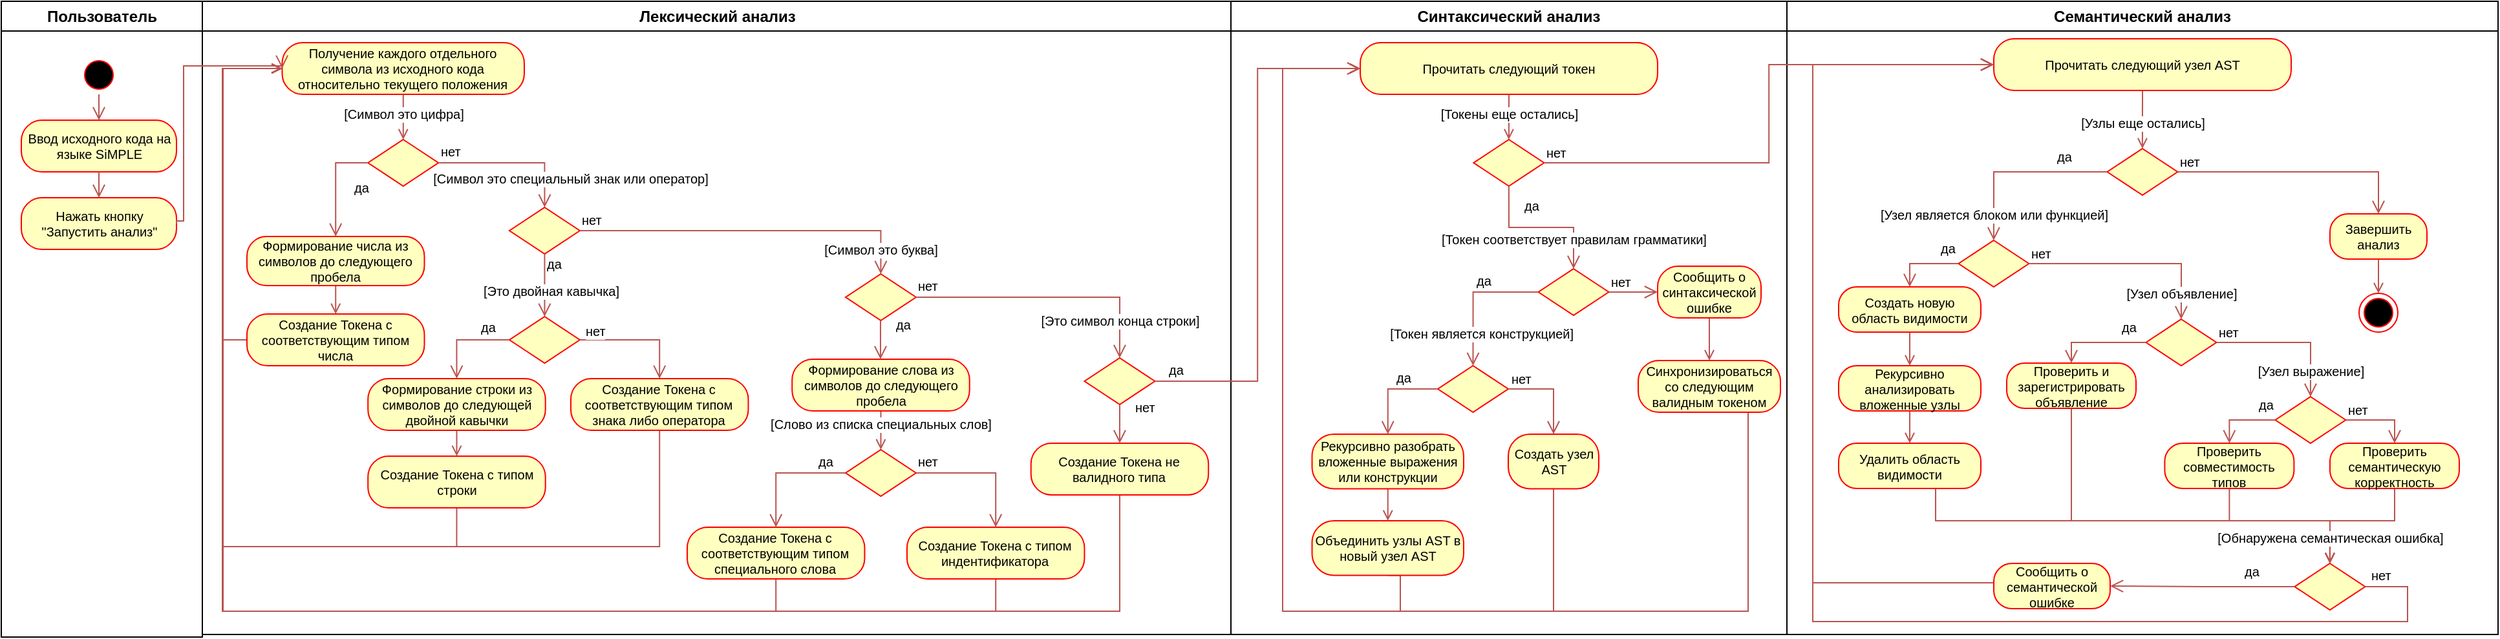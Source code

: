 <mxfile version="26.2.14">
  <diagram name="Page-1" id="e7e014a7-5840-1c2e-5031-d8a46d1fe8dd">
    <mxGraphModel dx="2085" dy="1100" grid="1" gridSize="10" guides="1" tooltips="1" connect="1" arrows="1" fold="1" page="1" pageScale="1" pageWidth="1169" pageHeight="826" background="none" math="0" shadow="0">
      <root>
        <mxCell id="0" />
        <mxCell id="1" parent="0" />
        <mxCell id="2" value="Пользователь" style="swimlane;whiteSpace=wrap" parent="1" vertex="1">
          <mxGeometry x="289" y="130" width="155.5" height="492" as="geometry" />
        </mxCell>
        <mxCell id="8YrjSiBhf-iEGe0bIozn-49" value="" style="ellipse;html=1;shape=startState;fillColor=#000000;strokeColor=#ff0000;" vertex="1" parent="2">
          <mxGeometry x="60.5" y="42" width="30" height="30" as="geometry" />
        </mxCell>
        <mxCell id="8YrjSiBhf-iEGe0bIozn-54" value="" style="edgeStyle=orthogonalEdgeStyle;html=1;verticalAlign=bottom;endArrow=open;endSize=8;strokeColor=#b85450;rounded=0;entryX=0.5;entryY=0;entryDx=0;entryDy=0;curved=1;fillColor=#f8cecc;exitX=0.5;exitY=1;exitDx=0;exitDy=0;" edge="1" parent="2" source="8YrjSiBhf-iEGe0bIozn-49" target="8YrjSiBhf-iEGe0bIozn-61">
          <mxGeometry relative="1" as="geometry">
            <mxPoint x="75.505" y="82.0" as="targetPoint" />
            <mxPoint x="91" y="47" as="sourcePoint" />
          </mxGeometry>
        </mxCell>
        <mxCell id="8YrjSiBhf-iEGe0bIozn-61" value="Ввод исходного кода на языке SiMPLE" style="rounded=1;whiteSpace=wrap;html=1;arcSize=40;fontColor=#000000;fillColor=#ffffc0;strokeColor=#ff0000;fontSize=10;" vertex="1" parent="2">
          <mxGeometry x="15.5" y="92" width="120" height="40" as="geometry" />
        </mxCell>
        <mxCell id="8YrjSiBhf-iEGe0bIozn-65" value="Нажать кнопку &quot;Запустить анализ&quot;" style="rounded=1;whiteSpace=wrap;html=1;arcSize=40;fontColor=#000000;fillColor=#ffffc0;strokeColor=#ff0000;fontSize=10;" vertex="1" parent="2">
          <mxGeometry x="15.5" y="152" width="120" height="40" as="geometry" />
        </mxCell>
        <mxCell id="8YrjSiBhf-iEGe0bIozn-67" value="" style="edgeStyle=orthogonalEdgeStyle;html=1;verticalAlign=bottom;endArrow=open;endSize=8;strokeColor=#b85450;rounded=0;entryX=0.5;entryY=0;entryDx=0;entryDy=0;curved=1;fillColor=#f8cecc;exitX=0.5;exitY=1;exitDx=0;exitDy=0;" edge="1" parent="2" source="8YrjSiBhf-iEGe0bIozn-61" target="8YrjSiBhf-iEGe0bIozn-65">
          <mxGeometry relative="1" as="geometry">
            <mxPoint x="85.5" y="102" as="targetPoint" />
            <mxPoint x="85.5" y="72" as="sourcePoint" />
          </mxGeometry>
        </mxCell>
        <mxCell id="3" value="Лексический анализ" style="swimlane;whiteSpace=wrap" parent="1" vertex="1">
          <mxGeometry x="444.5" y="130" width="795.5" height="490" as="geometry" />
        </mxCell>
        <mxCell id="8YrjSiBhf-iEGe0bIozn-71" style="edgeStyle=orthogonalEdgeStyle;rounded=0;orthogonalLoop=1;jettySize=auto;html=1;exitX=0.5;exitY=1;exitDx=0;exitDy=0;entryX=0.5;entryY=0;entryDx=0;entryDy=0;fillColor=#f8cecc;strokeColor=#b85450;endArrow=open;endFill=0;" edge="1" parent="3" source="8YrjSiBhf-iEGe0bIozn-64" target="8YrjSiBhf-iEGe0bIozn-68">
          <mxGeometry relative="1" as="geometry">
            <Array as="points">
              <mxPoint x="154.98" y="89" />
              <mxPoint x="154.98" y="89" />
            </Array>
          </mxGeometry>
        </mxCell>
        <mxCell id="8YrjSiBhf-iEGe0bIozn-64" value="Получение каждого отдельного символа из исходного кода относительно текущего положения" style="rounded=1;whiteSpace=wrap;html=1;arcSize=40;fontColor=#000000;fillColor=#ffffc0;strokeColor=#ff0000;fontSize=10;" vertex="1" parent="3">
          <mxGeometry x="61.73" y="32" width="187.25" height="40" as="geometry" />
        </mxCell>
        <mxCell id="8YrjSiBhf-iEGe0bIozn-68" value="" style="rhombus;whiteSpace=wrap;html=1;fontColor=#000000;fillColor=#ffffc0;strokeColor=#ff0000;fontSize=10;" vertex="1" parent="3">
          <mxGeometry x="128.1" y="107" width="54.5" height="36" as="geometry" />
        </mxCell>
        <mxCell id="8YrjSiBhf-iEGe0bIozn-69" value="нет" style="edgeStyle=orthogonalEdgeStyle;html=1;align=left;verticalAlign=bottom;endArrow=open;endSize=8;strokeColor=#b85450;rounded=0;fontSize=10;fillColor=#f8cecc;entryX=0.5;entryY=0;entryDx=0;entryDy=0;" edge="1" source="8YrjSiBhf-iEGe0bIozn-68" parent="3" target="8YrjSiBhf-iEGe0bIozn-84">
          <mxGeometry x="-1" relative="1" as="geometry">
            <mxPoint x="224.48" y="125" as="targetPoint" />
          </mxGeometry>
        </mxCell>
        <mxCell id="8YrjSiBhf-iEGe0bIozn-70" value="да" style="edgeStyle=orthogonalEdgeStyle;html=1;align=left;verticalAlign=top;endArrow=open;endSize=8;strokeColor=#b85450;rounded=0;fontSize=10;fillColor=#f8cecc;entryX=0.5;entryY=0;entryDx=0;entryDy=0;exitX=0;exitY=0.5;exitDx=0;exitDy=0;" edge="1" source="8YrjSiBhf-iEGe0bIozn-68" parent="3" target="8YrjSiBhf-iEGe0bIozn-80">
          <mxGeometry x="-0.685" y="7" relative="1" as="geometry">
            <mxPoint x="121.48" y="182" as="targetPoint" />
            <mxPoint as="offset" />
          </mxGeometry>
        </mxCell>
        <mxCell id="8YrjSiBhf-iEGe0bIozn-72" value="[Символ это цифра]" style="text;html=1;align=center;verticalAlign=middle;resizable=0;points=[];autosize=1;strokeColor=none;fillColor=none;fontFamily=Helvetica;fontSize=10;fontColor=default;labelBackgroundColor=default;" vertex="1" parent="3">
          <mxGeometry x="95.35" y="72" width="120" height="30" as="geometry" />
        </mxCell>
        <mxCell id="8YrjSiBhf-iEGe0bIozn-82" style="edgeStyle=orthogonalEdgeStyle;shape=connector;rounded=0;orthogonalLoop=1;jettySize=auto;html=1;exitX=0;exitY=0.5;exitDx=0;exitDy=0;entryX=0;entryY=0.5;entryDx=0;entryDy=0;strokeColor=#b85450;align=center;verticalAlign=middle;fontFamily=Helvetica;fontSize=10;fontColor=default;labelBackgroundColor=default;autosize=1;resizable=0;endArrow=open;endFill=0;fillColor=#f8cecc;" edge="1" parent="3" source="8YrjSiBhf-iEGe0bIozn-97" target="8YrjSiBhf-iEGe0bIozn-64">
          <mxGeometry relative="1" as="geometry">
            <Array as="points">
              <mxPoint x="15.48" y="262" />
              <mxPoint x="15.48" y="52" />
            </Array>
          </mxGeometry>
        </mxCell>
        <mxCell id="8YrjSiBhf-iEGe0bIozn-98" style="edgeStyle=orthogonalEdgeStyle;shape=connector;rounded=0;orthogonalLoop=1;jettySize=auto;html=1;exitX=0.5;exitY=1;exitDx=0;exitDy=0;entryX=0.5;entryY=0;entryDx=0;entryDy=0;strokeColor=#b85450;align=center;verticalAlign=middle;fontFamily=Helvetica;fontSize=10;fontColor=default;labelBackgroundColor=default;autosize=1;resizable=0;endArrow=open;endFill=0;fillColor=#f8cecc;" edge="1" parent="3" source="8YrjSiBhf-iEGe0bIozn-80" target="8YrjSiBhf-iEGe0bIozn-97">
          <mxGeometry relative="1" as="geometry" />
        </mxCell>
        <mxCell id="8YrjSiBhf-iEGe0bIozn-80" value="Формирование числа из символов до следующего пробела" style="rounded=1;whiteSpace=wrap;html=1;arcSize=40;fontColor=#000000;fillColor=#ffffc0;strokeColor=#ff0000;fontSize=10;" vertex="1" parent="3">
          <mxGeometry x="34.48" y="182" width="137.25" height="38" as="geometry" />
        </mxCell>
        <mxCell id="8YrjSiBhf-iEGe0bIozn-84" value="" style="rhombus;whiteSpace=wrap;html=1;fontColor=#000000;fillColor=#ffffc0;strokeColor=#ff0000;fontSize=10;" vertex="1" parent="3">
          <mxGeometry x="237.48" y="159.5" width="54.5" height="36" as="geometry" />
        </mxCell>
        <mxCell id="8YrjSiBhf-iEGe0bIozn-85" value="нет" style="edgeStyle=orthogonalEdgeStyle;html=1;align=left;verticalAlign=bottom;endArrow=open;endSize=8;strokeColor=#b85450;rounded=0;fontSize=10;fillColor=#f8cecc;exitX=1;exitY=0.5;exitDx=0;exitDy=0;entryX=0.5;entryY=0;entryDx=0;entryDy=0;" edge="1" parent="3" source="8YrjSiBhf-iEGe0bIozn-84" target="8YrjSiBhf-iEGe0bIozn-103">
          <mxGeometry x="-1" relative="1" as="geometry">
            <mxPoint x="354.48" y="177.5" as="targetPoint" />
            <mxPoint x="192.98" y="187.5" as="sourcePoint" />
          </mxGeometry>
        </mxCell>
        <mxCell id="8YrjSiBhf-iEGe0bIozn-86" value="да" style="edgeStyle=orthogonalEdgeStyle;html=1;align=left;verticalAlign=bottom;endArrow=open;endSize=8;strokeColor=#b85450;rounded=0;fontSize=10;fillColor=#f8cecc;exitX=0.5;exitY=1;exitDx=0;exitDy=0;entryX=0.5;entryY=0;entryDx=0;entryDy=0;" edge="1" parent="3" source="8YrjSiBhf-iEGe0bIozn-84" target="8YrjSiBhf-iEGe0bIozn-125">
          <mxGeometry x="-0.321" relative="1" as="geometry">
            <mxPoint x="264.98" y="242" as="targetPoint" />
            <mxPoint x="289.48" y="187.5" as="sourcePoint" />
            <mxPoint as="offset" />
          </mxGeometry>
        </mxCell>
        <mxCell id="8YrjSiBhf-iEGe0bIozn-88" value="[Символ это специальный знак или оператор]" style="text;html=1;align=center;verticalAlign=middle;resizable=0;points=[];autosize=1;strokeColor=none;fillColor=none;fontFamily=Helvetica;fontSize=10;fontColor=default;labelBackgroundColor=default;" vertex="1" parent="3">
          <mxGeometry x="164.48" y="122" width="240" height="30" as="geometry" />
        </mxCell>
        <mxCell id="8YrjSiBhf-iEGe0bIozn-97" value="Создание Токена с соответствующим типом числа" style="rounded=1;whiteSpace=wrap;html=1;arcSize=40;fontColor=#000000;fillColor=#ffffc0;strokeColor=#ff0000;fontSize=10;" vertex="1" parent="3">
          <mxGeometry x="34.48" y="242" width="137.25" height="40" as="geometry" />
        </mxCell>
        <mxCell id="8YrjSiBhf-iEGe0bIozn-136" style="edgeStyle=orthogonalEdgeStyle;shape=connector;rounded=0;orthogonalLoop=1;jettySize=auto;html=1;exitX=0.5;exitY=1;exitDx=0;exitDy=0;entryX=0;entryY=0.5;entryDx=0;entryDy=0;strokeColor=#b85450;align=center;verticalAlign=middle;fontFamily=Helvetica;fontSize=10;fontColor=default;labelBackgroundColor=default;autosize=1;resizable=0;endArrow=open;endFill=0;fillColor=#f8cecc;" edge="1" parent="3" source="8YrjSiBhf-iEGe0bIozn-99" target="8YrjSiBhf-iEGe0bIozn-64">
          <mxGeometry relative="1" as="geometry">
            <Array as="points">
              <mxPoint x="353.48" y="422" />
              <mxPoint x="15.48" y="422" />
              <mxPoint x="15.48" y="52" />
            </Array>
          </mxGeometry>
        </mxCell>
        <mxCell id="8YrjSiBhf-iEGe0bIozn-99" value="Создание Токена с соответствующим типом знака либо оператора" style="rounded=1;whiteSpace=wrap;html=1;arcSize=40;fontColor=#000000;fillColor=#ffffc0;strokeColor=#ff0000;fontSize=10;" vertex="1" parent="3">
          <mxGeometry x="284.98" y="292" width="137.25" height="40" as="geometry" />
        </mxCell>
        <mxCell id="8YrjSiBhf-iEGe0bIozn-103" value="" style="rhombus;whiteSpace=wrap;html=1;fontColor=#000000;fillColor=#ffffc0;strokeColor=#ff0000;fontSize=10;" vertex="1" parent="3">
          <mxGeometry x="497.48" y="211" width="54.5" height="36" as="geometry" />
        </mxCell>
        <mxCell id="8YrjSiBhf-iEGe0bIozn-104" value="нет" style="edgeStyle=orthogonalEdgeStyle;html=1;align=left;verticalAlign=bottom;endArrow=open;endSize=8;strokeColor=#b85450;rounded=0;fontSize=10;fillColor=#f8cecc;exitX=1;exitY=0.5;exitDx=0;exitDy=0;entryX=0.5;entryY=0;entryDx=0;entryDy=0;" edge="1" parent="3" source="8YrjSiBhf-iEGe0bIozn-103" target="8YrjSiBhf-iEGe0bIozn-143">
          <mxGeometry x="-1" relative="1" as="geometry">
            <mxPoint x="635.5" y="232" as="targetPoint" />
            <mxPoint x="452.98" y="228.5" as="sourcePoint" />
          </mxGeometry>
        </mxCell>
        <mxCell id="8YrjSiBhf-iEGe0bIozn-106" value="[Символ это буква]" style="text;html=1;align=center;verticalAlign=middle;resizable=0;points=[];autosize=1;strokeColor=none;fillColor=none;fontFamily=Helvetica;fontSize=10;fontColor=default;labelBackgroundColor=default;" vertex="1" parent="3">
          <mxGeometry x="469.73" y="177" width="110" height="30" as="geometry" />
        </mxCell>
        <mxCell id="8YrjSiBhf-iEGe0bIozn-110" style="edgeStyle=orthogonalEdgeStyle;shape=connector;rounded=0;orthogonalLoop=1;jettySize=auto;html=1;exitX=0.5;exitY=1;exitDx=0;exitDy=0;entryX=0.5;entryY=0;entryDx=0;entryDy=0;strokeColor=#b85450;align=center;verticalAlign=middle;fontFamily=Helvetica;fontSize=10;fontColor=default;labelBackgroundColor=default;autosize=1;resizable=0;endArrow=open;endFill=0;fillColor=#f8cecc;" edge="1" parent="3" source="8YrjSiBhf-iEGe0bIozn-108" target="8YrjSiBhf-iEGe0bIozn-109">
          <mxGeometry relative="1" as="geometry" />
        </mxCell>
        <mxCell id="8YrjSiBhf-iEGe0bIozn-108" value="Формирование слова из символов до следующего пробела" style="rounded=1;whiteSpace=wrap;html=1;arcSize=40;fontColor=#000000;fillColor=#ffffc0;strokeColor=#ff0000;fontSize=10;" vertex="1" parent="3">
          <mxGeometry x="456.11" y="277" width="137.25" height="40" as="geometry" />
        </mxCell>
        <mxCell id="8YrjSiBhf-iEGe0bIozn-109" value="" style="rhombus;whiteSpace=wrap;html=1;fontColor=#000000;fillColor=#ffffc0;strokeColor=#ff0000;fontSize=10;" vertex="1" parent="3">
          <mxGeometry x="497.49" y="347" width="54.5" height="36" as="geometry" />
        </mxCell>
        <mxCell id="8YrjSiBhf-iEGe0bIozn-113" value="[Слово из списка специальных слов]" style="text;html=1;align=center;verticalAlign=middle;resizable=0;points=[];autosize=1;strokeColor=none;fillColor=none;fontFamily=Helvetica;fontSize=10;fontColor=default;labelBackgroundColor=default;" vertex="1" parent="3">
          <mxGeometry x="429.74" y="312" width="190" height="30" as="geometry" />
        </mxCell>
        <mxCell id="8YrjSiBhf-iEGe0bIozn-138" style="edgeStyle=orthogonalEdgeStyle;shape=connector;rounded=0;orthogonalLoop=1;jettySize=auto;html=1;exitX=0.5;exitY=1;exitDx=0;exitDy=0;entryX=0;entryY=0.5;entryDx=0;entryDy=0;strokeColor=#b85450;align=center;verticalAlign=middle;fontFamily=Helvetica;fontSize=10;fontColor=default;labelBackgroundColor=default;autosize=1;resizable=0;endArrow=open;endFill=0;fillColor=#f8cecc;" edge="1" parent="3" source="8YrjSiBhf-iEGe0bIozn-114" target="8YrjSiBhf-iEGe0bIozn-64">
          <mxGeometry relative="1" as="geometry">
            <Array as="points">
              <mxPoint x="443.48" y="472" />
              <mxPoint x="15.48" y="472" />
              <mxPoint x="15.48" y="52" />
            </Array>
          </mxGeometry>
        </mxCell>
        <mxCell id="8YrjSiBhf-iEGe0bIozn-114" value="Создание Токена с соответствующим типом специального слова" style="rounded=1;whiteSpace=wrap;html=1;arcSize=40;fontColor=#000000;fillColor=#ffffc0;strokeColor=#ff0000;fontSize=10;" vertex="1" parent="3">
          <mxGeometry x="374.98" y="407" width="137.25" height="40" as="geometry" />
        </mxCell>
        <mxCell id="8YrjSiBhf-iEGe0bIozn-139" style="edgeStyle=orthogonalEdgeStyle;shape=connector;rounded=0;orthogonalLoop=1;jettySize=auto;html=1;exitX=0.5;exitY=1;exitDx=0;exitDy=0;entryX=0;entryY=0.5;entryDx=0;entryDy=0;strokeColor=#b85450;align=center;verticalAlign=middle;fontFamily=Helvetica;fontSize=10;fontColor=default;labelBackgroundColor=default;autosize=1;resizable=0;endArrow=open;endFill=0;fillColor=#f8cecc;" edge="1" parent="3" source="8YrjSiBhf-iEGe0bIozn-116" target="8YrjSiBhf-iEGe0bIozn-64">
          <mxGeometry relative="1" as="geometry">
            <Array as="points">
              <mxPoint x="613.48" y="472" />
              <mxPoint x="15.48" y="472" />
              <mxPoint x="15.48" y="52" />
            </Array>
          </mxGeometry>
        </mxCell>
        <mxCell id="8YrjSiBhf-iEGe0bIozn-116" value="Создание Токена с типом индентификатора" style="rounded=1;whiteSpace=wrap;html=1;arcSize=40;fontColor=#000000;fillColor=#ffffc0;strokeColor=#ff0000;fontSize=10;" vertex="1" parent="3">
          <mxGeometry x="544.98" y="407" width="137.25" height="40" as="geometry" />
        </mxCell>
        <mxCell id="8YrjSiBhf-iEGe0bIozn-105" value="да" style="edgeStyle=orthogonalEdgeStyle;html=1;align=left;verticalAlign=bottom;endArrow=open;endSize=8;strokeColor=#b85450;rounded=0;fontSize=10;fillColor=#f8cecc;" edge="1" parent="3">
          <mxGeometry x="-0.231" y="10" relative="1" as="geometry">
            <mxPoint x="524.48" y="277" as="targetPoint" />
            <mxPoint x="524.48" y="247" as="sourcePoint" />
            <mxPoint as="offset" />
          </mxGeometry>
        </mxCell>
        <mxCell id="8YrjSiBhf-iEGe0bIozn-111" value="нет" style="edgeStyle=orthogonalEdgeStyle;html=1;align=left;verticalAlign=bottom;endArrow=open;endSize=8;strokeColor=#b85450;rounded=0;fontSize=10;fillColor=#f8cecc;exitX=1;exitY=0.5;exitDx=0;exitDy=0;entryX=0.5;entryY=0;entryDx=0;entryDy=0;" edge="1" parent="3" source="8YrjSiBhf-iEGe0bIozn-109" target="8YrjSiBhf-iEGe0bIozn-116">
          <mxGeometry x="-1" relative="1" as="geometry">
            <mxPoint x="614.48" y="365" as="targetPoint" />
            <mxPoint x="561.98" y="239" as="sourcePoint" />
          </mxGeometry>
        </mxCell>
        <mxCell id="8YrjSiBhf-iEGe0bIozn-112" value="да" style="edgeStyle=orthogonalEdgeStyle;html=1;align=left;verticalAlign=bottom;endArrow=open;endSize=8;strokeColor=#b85450;rounded=0;fontSize=10;fillColor=#f8cecc;exitX=0;exitY=0.5;exitDx=0;exitDy=0;entryX=0.5;entryY=0;entryDx=0;entryDy=0;" edge="1" parent="3" source="8YrjSiBhf-iEGe0bIozn-109" target="8YrjSiBhf-iEGe0bIozn-114">
          <mxGeometry x="-0.53" relative="1" as="geometry">
            <mxPoint x="524.48" y="407" as="targetPoint" />
            <mxPoint x="534.48" y="257" as="sourcePoint" />
            <mxPoint as="offset" />
          </mxGeometry>
        </mxCell>
        <mxCell id="8YrjSiBhf-iEGe0bIozn-142" style="edgeStyle=orthogonalEdgeStyle;shape=connector;rounded=0;orthogonalLoop=1;jettySize=auto;html=1;exitX=0.5;exitY=1;exitDx=0;exitDy=0;entryX=0;entryY=0.5;entryDx=0;entryDy=0;strokeColor=#b85450;align=center;verticalAlign=middle;fontFamily=Helvetica;fontSize=10;fontColor=default;labelBackgroundColor=default;autosize=1;resizable=0;endArrow=open;endFill=0;fillColor=#f8cecc;" edge="1" parent="3" source="8YrjSiBhf-iEGe0bIozn-119" target="8YrjSiBhf-iEGe0bIozn-64">
          <mxGeometry relative="1" as="geometry">
            <Array as="points">
              <mxPoint x="710" y="472" />
              <mxPoint x="16" y="472" />
              <mxPoint x="16" y="52" />
            </Array>
          </mxGeometry>
        </mxCell>
        <mxCell id="8YrjSiBhf-iEGe0bIozn-119" value="Создание Токена не валидного типа" style="rounded=1;whiteSpace=wrap;html=1;arcSize=40;fontColor=#000000;fillColor=#ffffc0;strokeColor=#ff0000;fontSize=10;" vertex="1" parent="3">
          <mxGeometry x="640.86" y="342" width="137.25" height="40" as="geometry" />
        </mxCell>
        <mxCell id="8YrjSiBhf-iEGe0bIozn-125" value="" style="rhombus;whiteSpace=wrap;html=1;fontColor=#000000;fillColor=#ffffc0;strokeColor=#ff0000;fontSize=10;" vertex="1" parent="3">
          <mxGeometry x="237.47" y="244" width="54.5" height="36" as="geometry" />
        </mxCell>
        <mxCell id="8YrjSiBhf-iEGe0bIozn-126" value="да" style="edgeStyle=orthogonalEdgeStyle;html=1;align=left;verticalAlign=bottom;endArrow=open;endSize=8;strokeColor=#b85450;rounded=0;fontSize=10;fillColor=#f8cecc;exitX=0;exitY=0.5;exitDx=0;exitDy=0;entryX=0.5;entryY=0;entryDx=0;entryDy=0;" edge="1" parent="3" source="8YrjSiBhf-iEGe0bIozn-125" target="8YrjSiBhf-iEGe0bIozn-131">
          <mxGeometry x="-0.319" y="-1" relative="1" as="geometry">
            <mxPoint x="204.98" y="282" as="targetPoint" />
            <mxPoint x="289.47" y="272" as="sourcePoint" />
            <mxPoint as="offset" />
            <Array as="points">
              <mxPoint x="196.48" y="262" />
            </Array>
          </mxGeometry>
        </mxCell>
        <mxCell id="8YrjSiBhf-iEGe0bIozn-127" value="[Это двойная кавычка]" style="text;html=1;align=center;verticalAlign=middle;resizable=0;points=[];autosize=1;strokeColor=none;fillColor=none;fontFamily=Helvetica;fontSize=10;fontColor=default;labelBackgroundColor=default;" vertex="1" parent="3">
          <mxGeometry x="204.98" y="209" width="130" height="30" as="geometry" />
        </mxCell>
        <mxCell id="8YrjSiBhf-iEGe0bIozn-129" value="нет" style="edgeStyle=orthogonalEdgeStyle;html=1;align=left;verticalAlign=bottom;endArrow=open;endSize=8;strokeColor=#b85450;rounded=0;fontSize=10;fillColor=#f8cecc;exitX=1;exitY=0.5;exitDx=0;exitDy=0;entryX=0.5;entryY=0;entryDx=0;entryDy=0;" edge="1" parent="3" source="8YrjSiBhf-iEGe0bIozn-125" target="8YrjSiBhf-iEGe0bIozn-99">
          <mxGeometry x="-0.942" y="-2" relative="1" as="geometry">
            <mxPoint x="353.605" y="292" as="targetPoint" />
            <mxPoint x="397.48" y="236" as="sourcePoint" />
            <mxPoint as="offset" />
          </mxGeometry>
        </mxCell>
        <mxCell id="8YrjSiBhf-iEGe0bIozn-130" style="edgeStyle=orthogonalEdgeStyle;shape=connector;rounded=0;orthogonalLoop=1;jettySize=auto;html=1;exitX=0.5;exitY=1;exitDx=0;exitDy=0;entryX=0.5;entryY=0;entryDx=0;entryDy=0;strokeColor=#b85450;align=center;verticalAlign=middle;fontFamily=Helvetica;fontSize=10;fontColor=default;labelBackgroundColor=default;autosize=1;resizable=0;endArrow=open;endFill=0;fillColor=#f8cecc;" edge="1" parent="3" source="8YrjSiBhf-iEGe0bIozn-131" target="8YrjSiBhf-iEGe0bIozn-132">
          <mxGeometry relative="1" as="geometry" />
        </mxCell>
        <mxCell id="8YrjSiBhf-iEGe0bIozn-131" value="Формирование строки из символов до следующей двойной кавычки" style="rounded=1;whiteSpace=wrap;html=1;arcSize=40;fontColor=#000000;fillColor=#ffffc0;strokeColor=#ff0000;fontSize=10;" vertex="1" parent="3">
          <mxGeometry x="128.1" y="292" width="137.25" height="40" as="geometry" />
        </mxCell>
        <mxCell id="8YrjSiBhf-iEGe0bIozn-137" style="edgeStyle=orthogonalEdgeStyle;shape=connector;rounded=0;orthogonalLoop=1;jettySize=auto;html=1;exitX=0.5;exitY=1;exitDx=0;exitDy=0;entryX=0;entryY=0.5;entryDx=0;entryDy=0;strokeColor=#b85450;align=center;verticalAlign=middle;fontFamily=Helvetica;fontSize=10;fontColor=default;labelBackgroundColor=default;autosize=1;resizable=0;endArrow=open;endFill=0;fillColor=#f8cecc;" edge="1" parent="3" source="8YrjSiBhf-iEGe0bIozn-132" target="8YrjSiBhf-iEGe0bIozn-64">
          <mxGeometry relative="1" as="geometry">
            <Array as="points">
              <mxPoint x="196.48" y="422" />
              <mxPoint x="15.48" y="422" />
              <mxPoint x="15.48" y="52" />
            </Array>
          </mxGeometry>
        </mxCell>
        <mxCell id="8YrjSiBhf-iEGe0bIozn-132" value="Создание Токена с типом строки" style="rounded=1;whiteSpace=wrap;html=1;arcSize=40;fontColor=#000000;fillColor=#ffffc0;strokeColor=#ff0000;fontSize=10;" vertex="1" parent="3">
          <mxGeometry x="128.1" y="352" width="137.25" height="40" as="geometry" />
        </mxCell>
        <mxCell id="8YrjSiBhf-iEGe0bIozn-143" value="" style="rhombus;whiteSpace=wrap;html=1;fontColor=#000000;fillColor=#ffffc0;strokeColor=#ff0000;fontSize=10;" vertex="1" parent="3">
          <mxGeometry x="682.23" y="276" width="54.5" height="36" as="geometry" />
        </mxCell>
        <mxCell id="8YrjSiBhf-iEGe0bIozn-144" value="нет" style="edgeStyle=orthogonalEdgeStyle;html=1;align=left;verticalAlign=bottom;endArrow=open;endSize=8;strokeColor=#b85450;rounded=0;fontSize=10;fillColor=#f8cecc;exitX=0.5;exitY=1;exitDx=0;exitDy=0;entryX=0.5;entryY=0;entryDx=0;entryDy=0;" edge="1" parent="3" source="8YrjSiBhf-iEGe0bIozn-143" target="8YrjSiBhf-iEGe0bIozn-119">
          <mxGeometry x="-0.231" y="10" relative="1" as="geometry">
            <mxPoint x="534.48" y="287" as="targetPoint" />
            <mxPoint x="534.48" y="257" as="sourcePoint" />
            <mxPoint as="offset" />
          </mxGeometry>
        </mxCell>
        <mxCell id="8YrjSiBhf-iEGe0bIozn-145" value="[Это символ конца строки]" style="text;html=1;align=center;verticalAlign=middle;resizable=0;points=[];autosize=1;strokeColor=none;fillColor=none;fontFamily=Helvetica;fontSize=10;fontColor=default;labelBackgroundColor=default;" vertex="1" parent="3">
          <mxGeometry x="634.48" y="232" width="150" height="30" as="geometry" />
        </mxCell>
        <mxCell id="4" value="Синтаксический анализ" style="swimlane;whiteSpace=wrap;startSize=23;" parent="1" vertex="1">
          <mxGeometry x="1240" y="130" width="430" height="490" as="geometry" />
        </mxCell>
        <mxCell id="8YrjSiBhf-iEGe0bIozn-192" style="edgeStyle=orthogonalEdgeStyle;shape=connector;rounded=0;orthogonalLoop=1;jettySize=auto;html=1;exitX=0.5;exitY=1;exitDx=0;exitDy=0;entryX=0.5;entryY=0;entryDx=0;entryDy=0;strokeColor=#b85450;align=center;verticalAlign=middle;fontFamily=Helvetica;fontSize=10;fontColor=default;labelBackgroundColor=default;autosize=1;resizable=0;endArrow=open;endFill=0;fillColor=#f8cecc;" edge="1" parent="4" source="8YrjSiBhf-iEGe0bIozn-149" target="8YrjSiBhf-iEGe0bIozn-182">
          <mxGeometry relative="1" as="geometry" />
        </mxCell>
        <mxCell id="8YrjSiBhf-iEGe0bIozn-149" value="Прочитать следующий токен" style="rounded=1;whiteSpace=wrap;html=1;arcSize=40;fontColor=#000000;fillColor=#ffffc0;strokeColor=#ff0000;fontSize=10;" vertex="1" parent="4">
          <mxGeometry x="100" y="32" width="230" height="40" as="geometry" />
        </mxCell>
        <mxCell id="8YrjSiBhf-iEGe0bIozn-152" value="" style="rhombus;whiteSpace=wrap;html=1;fontColor=#000000;fillColor=#ffffc0;strokeColor=#ff0000;fontSize=10;" vertex="1" parent="4">
          <mxGeometry x="237.75" y="207" width="54.5" height="36" as="geometry" />
        </mxCell>
        <mxCell id="8YrjSiBhf-iEGe0bIozn-155" value="нет" style="edgeStyle=orthogonalEdgeStyle;html=1;align=left;verticalAlign=bottom;endArrow=open;endSize=8;strokeColor=#b85450;rounded=0;fontSize=10;fillColor=#f8cecc;exitX=1;exitY=0.5;exitDx=0;exitDy=0;entryX=0;entryY=0.5;entryDx=0;entryDy=0;" edge="1" parent="4" source="8YrjSiBhf-iEGe0bIozn-152" target="8YrjSiBhf-iEGe0bIozn-162">
          <mxGeometry x="-1.0" y="-1" relative="1" as="geometry">
            <mxPoint x="440" y="232" as="targetPoint" />
            <mxPoint x="380" y="260" as="sourcePoint" />
            <mxPoint as="offset" />
          </mxGeometry>
        </mxCell>
        <mxCell id="8YrjSiBhf-iEGe0bIozn-158" value="да" style="edgeStyle=orthogonalEdgeStyle;html=1;align=left;verticalAlign=bottom;endArrow=open;endSize=8;strokeColor=#b85450;rounded=0;fontSize=10;fillColor=#f8cecc;exitX=0;exitY=0.5;exitDx=0;exitDy=0;entryX=0.5;entryY=0;entryDx=0;entryDy=0;" edge="1" parent="4" source="8YrjSiBhf-iEGe0bIozn-152" target="8YrjSiBhf-iEGe0bIozn-172">
          <mxGeometry x="-0.081" relative="1" as="geometry">
            <mxPoint x="280" y="232" as="targetPoint" />
            <mxPoint x="407" y="242" as="sourcePoint" />
            <mxPoint as="offset" />
          </mxGeometry>
        </mxCell>
        <mxCell id="8YrjSiBhf-iEGe0bIozn-250" style="edgeStyle=orthogonalEdgeStyle;shape=connector;rounded=0;orthogonalLoop=1;jettySize=auto;html=1;exitX=0.5;exitY=1;exitDx=0;exitDy=0;entryX=0.5;entryY=0;entryDx=0;entryDy=0;strokeColor=#b85450;align=center;verticalAlign=middle;fontFamily=Helvetica;fontSize=10;fontColor=default;labelBackgroundColor=default;autosize=1;resizable=0;endArrow=open;endFill=0;fillColor=#f8cecc;" edge="1" parent="4" source="8YrjSiBhf-iEGe0bIozn-162" target="8YrjSiBhf-iEGe0bIozn-249">
          <mxGeometry relative="1" as="geometry" />
        </mxCell>
        <mxCell id="8YrjSiBhf-iEGe0bIozn-162" value="Сообщить о синтаксической ошибке" style="rounded=1;whiteSpace=wrap;html=1;arcSize=40;fontColor=#000000;fillColor=#ffffc0;strokeColor=#ff0000;fontSize=10;" vertex="1" parent="4">
          <mxGeometry x="330" y="205" width="80" height="40" as="geometry" />
        </mxCell>
        <mxCell id="8YrjSiBhf-iEGe0bIozn-172" value="" style="rhombus;whiteSpace=wrap;html=1;fontColor=#000000;fillColor=#ffffc0;strokeColor=#ff0000;fontSize=10;" vertex="1" parent="4">
          <mxGeometry x="160" y="282" width="54.5" height="36" as="geometry" />
        </mxCell>
        <mxCell id="8YrjSiBhf-iEGe0bIozn-173" value="нет" style="edgeStyle=orthogonalEdgeStyle;html=1;align=left;verticalAlign=bottom;endArrow=open;endSize=8;strokeColor=#b85450;rounded=0;fontSize=10;fillColor=#f8cecc;exitX=1;exitY=0.5;exitDx=0;exitDy=0;entryX=0.5;entryY=0;entryDx=0;entryDy=0;" edge="1" parent="4" source="8YrjSiBhf-iEGe0bIozn-172" target="8YrjSiBhf-iEGe0bIozn-179">
          <mxGeometry x="-1.0" y="-1" relative="1" as="geometry">
            <mxPoint x="290" y="300" as="targetPoint" />
            <mxPoint x="230" y="328" as="sourcePoint" />
            <mxPoint as="offset" />
          </mxGeometry>
        </mxCell>
        <mxCell id="8YrjSiBhf-iEGe0bIozn-174" value="да" style="edgeStyle=orthogonalEdgeStyle;html=1;align=left;verticalAlign=bottom;endArrow=open;endSize=8;strokeColor=#b85450;rounded=0;fontSize=10;fillColor=#f8cecc;exitX=0;exitY=0.5;exitDx=0;exitDy=0;entryX=0.5;entryY=0;entryDx=0;entryDy=0;" edge="1" parent="4" source="8YrjSiBhf-iEGe0bIozn-172" target="8YrjSiBhf-iEGe0bIozn-176">
          <mxGeometry x="-0.081" relative="1" as="geometry">
            <mxPoint x="130" y="300" as="targetPoint" />
            <mxPoint x="257" y="310" as="sourcePoint" />
            <mxPoint as="offset" />
          </mxGeometry>
        </mxCell>
        <mxCell id="8YrjSiBhf-iEGe0bIozn-175" value="[Токен является конструкцией]&amp;nbsp;" style="text;html=1;align=center;verticalAlign=middle;resizable=0;points=[];autosize=1;strokeColor=none;fillColor=none;fontFamily=Helvetica;fontSize=10;fontColor=default;labelBackgroundColor=default;" vertex="1" parent="4">
          <mxGeometry x="110" y="242" width="170" height="30" as="geometry" />
        </mxCell>
        <mxCell id="8YrjSiBhf-iEGe0bIozn-178" style="edgeStyle=orthogonalEdgeStyle;shape=connector;rounded=0;orthogonalLoop=1;jettySize=auto;html=1;exitX=0.5;exitY=1;exitDx=0;exitDy=0;entryX=0.5;entryY=0;entryDx=0;entryDy=0;strokeColor=#b85450;align=center;verticalAlign=middle;fontFamily=Helvetica;fontSize=10;fontColor=default;labelBackgroundColor=default;autosize=1;resizable=0;endArrow=open;endFill=0;fillColor=#f8cecc;" edge="1" parent="4" source="8YrjSiBhf-iEGe0bIozn-176" target="8YrjSiBhf-iEGe0bIozn-177">
          <mxGeometry relative="1" as="geometry" />
        </mxCell>
        <mxCell id="8YrjSiBhf-iEGe0bIozn-176" value="Рекурсивно разобрать вложенные выражения или конструкции" style="rounded=1;whiteSpace=wrap;html=1;arcSize=40;fontColor=#000000;fillColor=#ffffc0;strokeColor=#ff0000;fontSize=10;" vertex="1" parent="4">
          <mxGeometry x="62.75" y="335" width="117.25" height="42.23" as="geometry" />
        </mxCell>
        <mxCell id="8YrjSiBhf-iEGe0bIozn-181" style="edgeStyle=orthogonalEdgeStyle;shape=connector;rounded=0;orthogonalLoop=1;jettySize=auto;html=1;exitX=0.5;exitY=1;exitDx=0;exitDy=0;entryX=0;entryY=0.5;entryDx=0;entryDy=0;strokeColor=#b85450;align=center;verticalAlign=middle;fontFamily=Helvetica;fontSize=10;fontColor=default;labelBackgroundColor=default;autosize=1;resizable=0;endArrow=open;endFill=0;fillColor=#f8cecc;" edge="1" parent="4" source="8YrjSiBhf-iEGe0bIozn-177" target="8YrjSiBhf-iEGe0bIozn-149">
          <mxGeometry relative="1" as="geometry">
            <Array as="points">
              <mxPoint x="131" y="472" />
              <mxPoint x="40" y="472" />
              <mxPoint x="40" y="52" />
            </Array>
          </mxGeometry>
        </mxCell>
        <mxCell id="8YrjSiBhf-iEGe0bIozn-177" value="Объединить узлы AST в новый узел AST" style="rounded=1;whiteSpace=wrap;html=1;arcSize=40;fontColor=#000000;fillColor=#ffffc0;strokeColor=#ff0000;fontSize=10;" vertex="1" parent="4">
          <mxGeometry x="62.75" y="402" width="117.25" height="42.23" as="geometry" />
        </mxCell>
        <mxCell id="8YrjSiBhf-iEGe0bIozn-180" style="edgeStyle=orthogonalEdgeStyle;shape=connector;rounded=0;orthogonalLoop=1;jettySize=auto;html=1;exitX=0.5;exitY=1;exitDx=0;exitDy=0;entryX=0;entryY=0.5;entryDx=0;entryDy=0;strokeColor=#b85450;align=center;verticalAlign=middle;fontFamily=Helvetica;fontSize=10;fontColor=default;labelBackgroundColor=default;autosize=1;resizable=0;endArrow=open;endFill=0;fillColor=#f8cecc;" edge="1" parent="4" source="8YrjSiBhf-iEGe0bIozn-179" target="8YrjSiBhf-iEGe0bIozn-149">
          <mxGeometry relative="1" as="geometry">
            <Array as="points">
              <mxPoint x="249" y="472" />
              <mxPoint x="40" y="472" />
              <mxPoint x="40" y="52" />
            </Array>
          </mxGeometry>
        </mxCell>
        <mxCell id="8YrjSiBhf-iEGe0bIozn-179" value="Создать узел AST" style="rounded=1;whiteSpace=wrap;html=1;arcSize=40;fontColor=#000000;fillColor=#ffffc0;strokeColor=#ff0000;fontSize=10;" vertex="1" parent="4">
          <mxGeometry x="214.5" y="335" width="70" height="42.23" as="geometry" />
        </mxCell>
        <mxCell id="8YrjSiBhf-iEGe0bIozn-182" value="" style="rhombus;whiteSpace=wrap;html=1;fontColor=#000000;fillColor=#ffffc0;strokeColor=#ff0000;fontSize=10;" vertex="1" parent="4">
          <mxGeometry x="187.7" y="107" width="54.5" height="36" as="geometry" />
        </mxCell>
        <mxCell id="8YrjSiBhf-iEGe0bIozn-184" value="[Токены еще остались]" style="text;html=1;align=center;verticalAlign=middle;resizable=0;points=[];autosize=1;strokeColor=none;fillColor=none;fontFamily=Helvetica;fontSize=10;fontColor=default;labelBackgroundColor=default;" vertex="1" parent="4">
          <mxGeometry x="150" y="72" width="130" height="30" as="geometry" />
        </mxCell>
        <mxCell id="8YrjSiBhf-iEGe0bIozn-188" value="да" style="edgeStyle=orthogonalEdgeStyle;html=1;align=left;verticalAlign=bottom;endArrow=open;endSize=8;strokeColor=#b85450;rounded=0;fontSize=10;fillColor=#f8cecc;entryX=0.5;entryY=0;entryDx=0;entryDy=0;exitX=0.5;exitY=1;exitDx=0;exitDy=0;" edge="1" parent="4" source="8YrjSiBhf-iEGe0bIozn-182" target="8YrjSiBhf-iEGe0bIozn-152">
          <mxGeometry x="-0.576" y="10" relative="1" as="geometry">
            <mxPoint x="470" y="140" as="targetPoint" />
            <mxPoint x="380" y="162" as="sourcePoint" />
            <mxPoint as="offset" />
          </mxGeometry>
        </mxCell>
        <mxCell id="8YrjSiBhf-iEGe0bIozn-153" value="[Токен соответствует правилам грамматики]" style="text;html=1;align=center;verticalAlign=middle;resizable=0;points=[];autosize=1;strokeColor=none;fillColor=none;fontFamily=Helvetica;fontSize=10;fontColor=default;labelBackgroundColor=#FFFFFF;" vertex="1" parent="4">
          <mxGeometry x="150.0" y="169" width="230" height="30" as="geometry" />
        </mxCell>
        <mxCell id="8YrjSiBhf-iEGe0bIozn-251" style="edgeStyle=orthogonalEdgeStyle;shape=connector;rounded=0;orthogonalLoop=1;jettySize=auto;html=1;exitX=0.5;exitY=1;exitDx=0;exitDy=0;entryX=0;entryY=0.5;entryDx=0;entryDy=0;strokeColor=#b85450;align=center;verticalAlign=middle;fontFamily=Helvetica;fontSize=10;fontColor=default;labelBackgroundColor=default;autosize=1;resizable=0;endArrow=open;endFill=0;fillColor=#f8cecc;" edge="1" parent="4" source="8YrjSiBhf-iEGe0bIozn-249" target="8YrjSiBhf-iEGe0bIozn-149">
          <mxGeometry relative="1" as="geometry">
            <Array as="points">
              <mxPoint x="400" y="472" />
              <mxPoint x="40" y="472" />
              <mxPoint x="40" y="52" />
            </Array>
          </mxGeometry>
        </mxCell>
        <mxCell id="8YrjSiBhf-iEGe0bIozn-249" value="Синхронизироваться со следующим валидным токеном" style="rounded=1;whiteSpace=wrap;html=1;arcSize=40;fontColor=#000000;fillColor=#ffffc0;strokeColor=#ff0000;fontSize=10;" vertex="1" parent="4">
          <mxGeometry x="315" y="278" width="110" height="40" as="geometry" />
        </mxCell>
        <mxCell id="8YrjSiBhf-iEGe0bIozn-47" value="Семантический анализ" style="swimlane;whiteSpace=wrap;startSize=23;" vertex="1" parent="1">
          <mxGeometry x="1670" y="130" width="550" height="490" as="geometry" />
        </mxCell>
        <mxCell id="8YrjSiBhf-iEGe0bIozn-203" style="edgeStyle=orthogonalEdgeStyle;shape=connector;rounded=0;orthogonalLoop=1;jettySize=auto;html=1;exitX=0.5;exitY=1;exitDx=0;exitDy=0;entryX=0.5;entryY=0;entryDx=0;entryDy=0;strokeColor=#b85450;align=center;verticalAlign=middle;fontFamily=Helvetica;fontSize=10;fontColor=default;labelBackgroundColor=default;autosize=1;resizable=0;endArrow=open;endFill=0;fillColor=#f8cecc;" edge="1" parent="8YrjSiBhf-iEGe0bIozn-47" source="8YrjSiBhf-iEGe0bIozn-195" target="8YrjSiBhf-iEGe0bIozn-196">
          <mxGeometry relative="1" as="geometry" />
        </mxCell>
        <mxCell id="8YrjSiBhf-iEGe0bIozn-195" value="Прочитать следующий узел AST" style="rounded=1;whiteSpace=wrap;html=1;arcSize=40;fontColor=#000000;fillColor=#ffffc0;strokeColor=#ff0000;fontSize=10;" vertex="1" parent="8YrjSiBhf-iEGe0bIozn-47">
          <mxGeometry x="160" y="29" width="230" height="40" as="geometry" />
        </mxCell>
        <mxCell id="8YrjSiBhf-iEGe0bIozn-196" value="" style="rhombus;whiteSpace=wrap;html=1;fontColor=#000000;fillColor=#ffffc0;strokeColor=#ff0000;fontSize=10;" vertex="1" parent="8YrjSiBhf-iEGe0bIozn-47">
          <mxGeometry x="247.7" y="114" width="54.5" height="36" as="geometry" />
        </mxCell>
        <mxCell id="8YrjSiBhf-iEGe0bIozn-197" value="[Узлы еще остались]" style="text;html=1;align=center;verticalAlign=middle;resizable=0;points=[];autosize=1;strokeColor=none;fillColor=none;fontFamily=Helvetica;fontSize=10;fontColor=default;labelBackgroundColor=default;" vertex="1" parent="8YrjSiBhf-iEGe0bIozn-47">
          <mxGeometry x="215" y="79" width="120" height="30" as="geometry" />
        </mxCell>
        <mxCell id="8YrjSiBhf-iEGe0bIozn-198" value="да" style="edgeStyle=orthogonalEdgeStyle;html=1;align=left;verticalAlign=bottom;endArrow=open;endSize=8;strokeColor=#b85450;rounded=0;fontSize=10;fillColor=#f8cecc;exitX=0;exitY=0.5;exitDx=0;exitDy=0;entryX=0.5;entryY=0;entryDx=0;entryDy=0;" edge="1" parent="8YrjSiBhf-iEGe0bIozn-47" source="8YrjSiBhf-iEGe0bIozn-196" target="8YrjSiBhf-iEGe0bIozn-212">
          <mxGeometry x="-0.412" y="-3" relative="1" as="geometry">
            <mxPoint x="340" y="135" as="targetPoint" />
            <mxPoint x="420" y="167" as="sourcePoint" />
            <mxPoint x="1" as="offset" />
          </mxGeometry>
        </mxCell>
        <mxCell id="8YrjSiBhf-iEGe0bIozn-199" value="нет" style="edgeStyle=orthogonalEdgeStyle;html=1;align=left;verticalAlign=bottom;endArrow=open;endSize=8;strokeColor=#b85450;rounded=0;fontSize=10;fillColor=#f8cecc;exitX=1;exitY=0.5;exitDx=0;exitDy=0;entryX=0.5;entryY=0;entryDx=0;entryDy=0;" edge="1" parent="8YrjSiBhf-iEGe0bIozn-47" source="8YrjSiBhf-iEGe0bIozn-196" target="8YrjSiBhf-iEGe0bIozn-204">
          <mxGeometry x="-1.0" y="-1" relative="1" as="geometry">
            <mxPoint x="516" y="135" as="targetPoint" />
            <mxPoint x="447" y="247" as="sourcePoint" />
            <mxPoint as="offset" />
          </mxGeometry>
        </mxCell>
        <mxCell id="8YrjSiBhf-iEGe0bIozn-210" style="edgeStyle=orthogonalEdgeStyle;shape=connector;rounded=0;orthogonalLoop=1;jettySize=auto;html=1;exitX=0.5;exitY=1;exitDx=0;exitDy=0;entryX=0;entryY=0.5;entryDx=0;entryDy=0;strokeColor=#b85450;align=center;verticalAlign=middle;fontFamily=Helvetica;fontSize=10;fontColor=default;labelBackgroundColor=default;autosize=1;resizable=0;endArrow=open;endFill=0;fillColor=#f8cecc;" edge="1" parent="8YrjSiBhf-iEGe0bIozn-47" source="8YrjSiBhf-iEGe0bIozn-204" target="8YrjSiBhf-iEGe0bIozn-209">
          <mxGeometry relative="1" as="geometry" />
        </mxCell>
        <mxCell id="8YrjSiBhf-iEGe0bIozn-204" value="Завершить анализ" style="rounded=1;whiteSpace=wrap;html=1;arcSize=40;fontColor=#000000;fillColor=#ffffc0;strokeColor=#ff0000;fontSize=10;" vertex="1" parent="8YrjSiBhf-iEGe0bIozn-47">
          <mxGeometry x="420" y="164.5" width="75" height="35" as="geometry" />
        </mxCell>
        <mxCell id="8YrjSiBhf-iEGe0bIozn-209" value="" style="ellipse;shape=endState;fillColor=#000000;strokeColor=#ff0000;align=center;verticalAlign=middle;fontFamily=Helvetica;fontSize=10;fontColor=default;labelBackgroundColor=default;autosize=1;resizable=1;gradientColor=none;margin=4;labelPadding=0;noLabel=1;direction=south;portConstraintRotation=1;fixedWidth=1;resizeWidth=1;resizeHeight=1;backgroundOutline=1;metaEdit=1;editable=1;movable=1;rotatable=1;deletable=1;locked=0;connectable=1;treeFolding=1;treeMoving=1;enumerate=0;" vertex="1" parent="8YrjSiBhf-iEGe0bIozn-47">
          <mxGeometry x="442.5" y="226" width="30" height="30" as="geometry" />
        </mxCell>
        <mxCell id="8YrjSiBhf-iEGe0bIozn-212" value="" style="rhombus;whiteSpace=wrap;html=1;fontColor=#000000;fillColor=#ffffc0;strokeColor=#ff0000;fontSize=10;" vertex="1" parent="8YrjSiBhf-iEGe0bIozn-47">
          <mxGeometry x="132.7" y="185" width="54.5" height="36" as="geometry" />
        </mxCell>
        <mxCell id="8YrjSiBhf-iEGe0bIozn-213" value="[Узел является блоком или функцией]" style="text;html=1;align=center;verticalAlign=middle;resizable=0;points=[];autosize=1;strokeColor=none;fillColor=none;fontFamily=Helvetica;fontSize=10;fontColor=default;labelBackgroundColor=default;" vertex="1" parent="8YrjSiBhf-iEGe0bIozn-47">
          <mxGeometry x="60" y="150" width="200" height="30" as="geometry" />
        </mxCell>
        <mxCell id="8YrjSiBhf-iEGe0bIozn-214" value="да" style="edgeStyle=orthogonalEdgeStyle;html=1;align=left;verticalAlign=bottom;endArrow=open;endSize=8;strokeColor=#b85450;rounded=0;fontSize=10;fillColor=#f8cecc;exitX=0;exitY=0.5;exitDx=0;exitDy=0;entryX=0.5;entryY=0;entryDx=0;entryDy=0;" edge="1" parent="8YrjSiBhf-iEGe0bIozn-47" source="8YrjSiBhf-iEGe0bIozn-212" target="8YrjSiBhf-iEGe0bIozn-216">
          <mxGeometry x="-0.412" y="-3" relative="1" as="geometry">
            <mxPoint x="180" y="203" as="targetPoint" />
            <mxPoint x="260" y="235" as="sourcePoint" />
            <mxPoint x="1" as="offset" />
          </mxGeometry>
        </mxCell>
        <mxCell id="8YrjSiBhf-iEGe0bIozn-215" value="нет" style="edgeStyle=orthogonalEdgeStyle;html=1;align=left;verticalAlign=bottom;endArrow=open;endSize=8;strokeColor=#b85450;rounded=0;fontSize=10;fillColor=#f8cecc;exitX=1;exitY=0.5;exitDx=0;exitDy=0;entryX=0.5;entryY=0;entryDx=0;entryDy=0;" edge="1" parent="8YrjSiBhf-iEGe0bIozn-47" source="8YrjSiBhf-iEGe0bIozn-212" target="8YrjSiBhf-iEGe0bIozn-222">
          <mxGeometry x="-1.0" y="-1" relative="1" as="geometry">
            <mxPoint x="390" y="202" as="targetPoint" />
            <mxPoint x="287" y="315" as="sourcePoint" />
            <mxPoint as="offset" />
          </mxGeometry>
        </mxCell>
        <mxCell id="8YrjSiBhf-iEGe0bIozn-219" style="edgeStyle=orthogonalEdgeStyle;shape=connector;rounded=0;orthogonalLoop=1;jettySize=auto;html=1;exitX=0.5;exitY=1;exitDx=0;exitDy=0;entryX=0.5;entryY=0;entryDx=0;entryDy=0;strokeColor=#b85450;align=center;verticalAlign=middle;fontFamily=Helvetica;fontSize=10;fontColor=default;labelBackgroundColor=default;autosize=1;resizable=0;endArrow=open;endFill=0;fillColor=#f8cecc;" edge="1" parent="8YrjSiBhf-iEGe0bIozn-47" source="8YrjSiBhf-iEGe0bIozn-216" target="8YrjSiBhf-iEGe0bIozn-217">
          <mxGeometry relative="1" as="geometry" />
        </mxCell>
        <mxCell id="8YrjSiBhf-iEGe0bIozn-216" value="Создать новую область видимости" style="rounded=1;whiteSpace=wrap;html=1;arcSize=40;fontColor=#000000;fillColor=#ffffc0;strokeColor=#ff0000;fontSize=10;" vertex="1" parent="8YrjSiBhf-iEGe0bIozn-47">
          <mxGeometry x="40" y="221" width="110" height="35" as="geometry" />
        </mxCell>
        <mxCell id="8YrjSiBhf-iEGe0bIozn-220" style="edgeStyle=orthogonalEdgeStyle;shape=connector;rounded=0;orthogonalLoop=1;jettySize=auto;html=1;exitX=0.5;exitY=1;exitDx=0;exitDy=0;entryX=0.5;entryY=0;entryDx=0;entryDy=0;strokeColor=#b85450;align=center;verticalAlign=middle;fontFamily=Helvetica;fontSize=10;fontColor=default;labelBackgroundColor=default;autosize=1;resizable=0;endArrow=open;endFill=0;fillColor=#f8cecc;" edge="1" parent="8YrjSiBhf-iEGe0bIozn-47" source="8YrjSiBhf-iEGe0bIozn-217" target="8YrjSiBhf-iEGe0bIozn-218">
          <mxGeometry relative="1" as="geometry" />
        </mxCell>
        <mxCell id="8YrjSiBhf-iEGe0bIozn-217" value="Рекурсивно анализировать вложенные узлы" style="rounded=1;whiteSpace=wrap;html=1;arcSize=40;fontColor=#000000;fillColor=#ffffc0;strokeColor=#ff0000;fontSize=10;" vertex="1" parent="8YrjSiBhf-iEGe0bIozn-47">
          <mxGeometry x="40" y="282" width="110" height="35" as="geometry" />
        </mxCell>
        <mxCell id="8YrjSiBhf-iEGe0bIozn-243" style="edgeStyle=orthogonalEdgeStyle;shape=connector;rounded=0;orthogonalLoop=1;jettySize=auto;html=1;exitX=0.5;exitY=1;exitDx=0;exitDy=0;entryX=0.5;entryY=0;entryDx=0;entryDy=0;strokeColor=#b85450;align=center;verticalAlign=middle;fontFamily=Helvetica;fontSize=10;fontColor=default;labelBackgroundColor=default;autosize=1;resizable=0;endArrow=open;endFill=0;fillColor=#f8cecc;" edge="1" parent="8YrjSiBhf-iEGe0bIozn-47" source="8YrjSiBhf-iEGe0bIozn-218" target="8YrjSiBhf-iEGe0bIozn-236">
          <mxGeometry relative="1" as="geometry">
            <Array as="points">
              <mxPoint x="115" y="377" />
              <mxPoint x="115" y="402" />
              <mxPoint x="420" y="402" />
            </Array>
          </mxGeometry>
        </mxCell>
        <mxCell id="8YrjSiBhf-iEGe0bIozn-218" value="Удалить область видимости" style="rounded=1;whiteSpace=wrap;html=1;arcSize=40;fontColor=#000000;fillColor=#ffffc0;strokeColor=#ff0000;fontSize=10;" vertex="1" parent="8YrjSiBhf-iEGe0bIozn-47">
          <mxGeometry x="40" y="342" width="110" height="35" as="geometry" />
        </mxCell>
        <mxCell id="8YrjSiBhf-iEGe0bIozn-222" value="" style="rhombus;whiteSpace=wrap;html=1;fontColor=#000000;fillColor=#ffffc0;strokeColor=#ff0000;fontSize=10;" vertex="1" parent="8YrjSiBhf-iEGe0bIozn-47">
          <mxGeometry x="277.7" y="246" width="54.5" height="36" as="geometry" />
        </mxCell>
        <mxCell id="8YrjSiBhf-iEGe0bIozn-223" value="[Узел объявление]" style="text;html=1;align=center;verticalAlign=middle;resizable=0;points=[];autosize=1;strokeColor=none;fillColor=none;fontFamily=Helvetica;fontSize=10;fontColor=default;labelBackgroundColor=default;" vertex="1" parent="8YrjSiBhf-iEGe0bIozn-47">
          <mxGeometry x="250" y="211" width="110" height="30" as="geometry" />
        </mxCell>
        <mxCell id="8YrjSiBhf-iEGe0bIozn-224" value="да" style="edgeStyle=orthogonalEdgeStyle;html=1;align=left;verticalAlign=bottom;endArrow=open;endSize=8;strokeColor=#b85450;rounded=0;fontSize=10;fillColor=#f8cecc;exitX=0;exitY=0.5;exitDx=0;exitDy=0;entryX=0.5;entryY=0;entryDx=0;entryDy=0;" edge="1" parent="8YrjSiBhf-iEGe0bIozn-47" source="8YrjSiBhf-iEGe0bIozn-222" target="8YrjSiBhf-iEGe0bIozn-226">
          <mxGeometry x="-0.412" y="-3" relative="1" as="geometry">
            <mxPoint x="240" y="292" as="targetPoint" />
            <mxPoint x="385" y="306" as="sourcePoint" />
            <mxPoint x="1" as="offset" />
          </mxGeometry>
        </mxCell>
        <mxCell id="8YrjSiBhf-iEGe0bIozn-225" value="нет" style="edgeStyle=orthogonalEdgeStyle;html=1;align=left;verticalAlign=bottom;endArrow=open;endSize=8;strokeColor=#b85450;rounded=0;fontSize=10;fillColor=#f8cecc;exitX=1;exitY=0.5;exitDx=0;exitDy=0;entryX=0.5;entryY=0;entryDx=0;entryDy=0;" edge="1" parent="8YrjSiBhf-iEGe0bIozn-47" source="8YrjSiBhf-iEGe0bIozn-222" target="8YrjSiBhf-iEGe0bIozn-230">
          <mxGeometry x="-1.0" y="-1" relative="1" as="geometry">
            <mxPoint x="515" y="273" as="targetPoint" />
            <mxPoint x="412" y="386" as="sourcePoint" />
            <mxPoint as="offset" />
          </mxGeometry>
        </mxCell>
        <mxCell id="8YrjSiBhf-iEGe0bIozn-242" style="edgeStyle=orthogonalEdgeStyle;shape=connector;rounded=0;orthogonalLoop=1;jettySize=auto;html=1;exitX=0.5;exitY=1;exitDx=0;exitDy=0;entryX=0.5;entryY=0;entryDx=0;entryDy=0;strokeColor=#b85450;align=center;verticalAlign=middle;fontFamily=Helvetica;fontSize=10;fontColor=default;labelBackgroundColor=default;autosize=1;resizable=0;endArrow=open;endFill=0;fillColor=#f8cecc;" edge="1" parent="8YrjSiBhf-iEGe0bIozn-47" source="8YrjSiBhf-iEGe0bIozn-226" target="8YrjSiBhf-iEGe0bIozn-236">
          <mxGeometry relative="1" as="geometry">
            <Array as="points">
              <mxPoint x="220" y="402" />
              <mxPoint x="420" y="402" />
            </Array>
          </mxGeometry>
        </mxCell>
        <mxCell id="8YrjSiBhf-iEGe0bIozn-226" value="Проверить и зарегистрировать объявление" style="rounded=1;whiteSpace=wrap;html=1;arcSize=40;fontColor=#000000;fillColor=#ffffc0;strokeColor=#ff0000;fontSize=10;" vertex="1" parent="8YrjSiBhf-iEGe0bIozn-47">
          <mxGeometry x="170" y="280" width="100" height="35" as="geometry" />
        </mxCell>
        <mxCell id="8YrjSiBhf-iEGe0bIozn-230" value="" style="rhombus;whiteSpace=wrap;html=1;fontColor=#000000;fillColor=#ffffc0;strokeColor=#ff0000;fontSize=10;" vertex="1" parent="8YrjSiBhf-iEGe0bIozn-47">
          <mxGeometry x="377.7" y="306" width="54.5" height="36" as="geometry" />
        </mxCell>
        <mxCell id="8YrjSiBhf-iEGe0bIozn-231" value="[Узел выражение]" style="text;html=1;align=center;verticalAlign=middle;resizable=0;points=[];autosize=1;strokeColor=none;fillColor=none;fontFamily=Helvetica;fontSize=10;fontColor=default;labelBackgroundColor=default;" vertex="1" parent="8YrjSiBhf-iEGe0bIozn-47">
          <mxGeometry x="350" y="271" width="110" height="30" as="geometry" />
        </mxCell>
        <mxCell id="8YrjSiBhf-iEGe0bIozn-232" value="да" style="edgeStyle=orthogonalEdgeStyle;html=1;align=left;verticalAlign=bottom;endArrow=open;endSize=8;strokeColor=#b85450;rounded=0;fontSize=10;fillColor=#f8cecc;exitX=0;exitY=0.5;exitDx=0;exitDy=0;entryX=0.5;entryY=0;entryDx=0;entryDy=0;" edge="1" parent="8YrjSiBhf-iEGe0bIozn-47" source="8YrjSiBhf-iEGe0bIozn-230" target="8YrjSiBhf-iEGe0bIozn-234">
          <mxGeometry x="-0.412" y="-3" relative="1" as="geometry">
            <mxPoint x="435" y="381" as="targetPoint" />
            <mxPoint x="535" y="370" as="sourcePoint" />
            <mxPoint x="1" as="offset" />
          </mxGeometry>
        </mxCell>
        <mxCell id="8YrjSiBhf-iEGe0bIozn-233" value="нет" style="edgeStyle=orthogonalEdgeStyle;html=1;align=left;verticalAlign=bottom;endArrow=open;endSize=8;strokeColor=#b85450;rounded=0;fontSize=10;fillColor=#f8cecc;exitX=1;exitY=0.5;exitDx=0;exitDy=0;entryX=0.5;entryY=0;entryDx=0;entryDy=0;" edge="1" parent="8YrjSiBhf-iEGe0bIozn-47" source="8YrjSiBhf-iEGe0bIozn-230" target="8YrjSiBhf-iEGe0bIozn-235">
          <mxGeometry x="-1.0" y="-1" relative="1" as="geometry">
            <mxPoint x="665" y="337" as="targetPoint" />
            <mxPoint x="562" y="450" as="sourcePoint" />
            <mxPoint as="offset" />
          </mxGeometry>
        </mxCell>
        <mxCell id="8YrjSiBhf-iEGe0bIozn-240" style="edgeStyle=orthogonalEdgeStyle;shape=connector;rounded=0;orthogonalLoop=1;jettySize=auto;html=1;exitX=0.5;exitY=1;exitDx=0;exitDy=0;entryX=0.5;entryY=0;entryDx=0;entryDy=0;strokeColor=#b85450;align=center;verticalAlign=middle;fontFamily=Helvetica;fontSize=10;fontColor=default;labelBackgroundColor=default;autosize=1;resizable=0;endArrow=open;endFill=0;fillColor=#f8cecc;" edge="1" parent="8YrjSiBhf-iEGe0bIozn-47" source="8YrjSiBhf-iEGe0bIozn-234" target="8YrjSiBhf-iEGe0bIozn-236">
          <mxGeometry relative="1" as="geometry">
            <Array as="points">
              <mxPoint x="342" y="402" />
              <mxPoint x="420" y="402" />
            </Array>
          </mxGeometry>
        </mxCell>
        <mxCell id="8YrjSiBhf-iEGe0bIozn-234" value="Проверить совместимость типов" style="rounded=1;whiteSpace=wrap;html=1;arcSize=40;fontColor=#000000;fillColor=#ffffc0;strokeColor=#ff0000;fontSize=10;" vertex="1" parent="8YrjSiBhf-iEGe0bIozn-47">
          <mxGeometry x="292.2" y="342" width="100" height="35" as="geometry" />
        </mxCell>
        <mxCell id="8YrjSiBhf-iEGe0bIozn-241" style="edgeStyle=orthogonalEdgeStyle;shape=connector;rounded=0;orthogonalLoop=1;jettySize=auto;html=1;exitX=0.5;exitY=1;exitDx=0;exitDy=0;entryX=0.5;entryY=0;entryDx=0;entryDy=0;strokeColor=#b85450;align=center;verticalAlign=middle;fontFamily=Helvetica;fontSize=10;fontColor=default;labelBackgroundColor=default;autosize=1;resizable=0;endArrow=open;endFill=0;fillColor=#f8cecc;" edge="1" parent="8YrjSiBhf-iEGe0bIozn-47" source="8YrjSiBhf-iEGe0bIozn-235" target="8YrjSiBhf-iEGe0bIozn-236">
          <mxGeometry relative="1" as="geometry">
            <Array as="points">
              <mxPoint x="470" y="402" />
              <mxPoint x="420" y="402" />
            </Array>
          </mxGeometry>
        </mxCell>
        <mxCell id="8YrjSiBhf-iEGe0bIozn-235" value="Проверить семантическую корректность" style="rounded=1;whiteSpace=wrap;html=1;arcSize=40;fontColor=#000000;fillColor=#ffffc0;strokeColor=#ff0000;fontSize=10;" vertex="1" parent="8YrjSiBhf-iEGe0bIozn-47">
          <mxGeometry x="420" y="342" width="100" height="35" as="geometry" />
        </mxCell>
        <mxCell id="8YrjSiBhf-iEGe0bIozn-236" value="" style="rhombus;whiteSpace=wrap;html=1;fontColor=#000000;fillColor=#ffffc0;strokeColor=#ff0000;fontSize=10;" vertex="1" parent="8YrjSiBhf-iEGe0bIozn-47">
          <mxGeometry x="392.7" y="435" width="54.5" height="36" as="geometry" />
        </mxCell>
        <mxCell id="8YrjSiBhf-iEGe0bIozn-237" value="[Обнаружена семантическая ошибка]" style="text;html=1;align=center;verticalAlign=middle;resizable=0;points=[];autosize=1;strokeColor=none;fillColor=none;fontFamily=Helvetica;fontSize=10;fontColor=default;labelBackgroundColor=default;" vertex="1" parent="8YrjSiBhf-iEGe0bIozn-47">
          <mxGeometry x="320" y="400" width="200" height="30" as="geometry" />
        </mxCell>
        <mxCell id="8YrjSiBhf-iEGe0bIozn-238" value="да" style="edgeStyle=orthogonalEdgeStyle;html=1;align=left;verticalAlign=bottom;endArrow=open;endSize=8;strokeColor=#b85450;rounded=0;fontSize=10;fillColor=#f8cecc;exitX=0;exitY=0.5;exitDx=0;exitDy=0;entryX=1;entryY=0.5;entryDx=0;entryDy=0;" edge="1" parent="8YrjSiBhf-iEGe0bIozn-47" source="8YrjSiBhf-iEGe0bIozn-236" target="8YrjSiBhf-iEGe0bIozn-244">
          <mxGeometry x="-0.412" y="-3" relative="1" as="geometry">
            <mxPoint x="330" y="495" as="targetPoint" />
            <mxPoint x="430" y="527" as="sourcePoint" />
            <mxPoint x="1" as="offset" />
          </mxGeometry>
        </mxCell>
        <mxCell id="8YrjSiBhf-iEGe0bIozn-246" style="edgeStyle=orthogonalEdgeStyle;shape=connector;rounded=0;orthogonalLoop=1;jettySize=auto;html=1;exitX=0;exitY=0.5;exitDx=0;exitDy=0;entryX=0;entryY=0.5;entryDx=0;entryDy=0;strokeColor=#b85450;align=center;verticalAlign=middle;fontFamily=Helvetica;fontSize=10;fontColor=default;labelBackgroundColor=default;autosize=1;resizable=0;endArrow=open;endFill=0;fillColor=#f8cecc;" edge="1" parent="8YrjSiBhf-iEGe0bIozn-47" source="8YrjSiBhf-iEGe0bIozn-244" target="8YrjSiBhf-iEGe0bIozn-195">
          <mxGeometry relative="1" as="geometry">
            <Array as="points">
              <mxPoint x="160" y="450" />
              <mxPoint x="20" y="450" />
              <mxPoint x="20" y="49" />
            </Array>
          </mxGeometry>
        </mxCell>
        <mxCell id="8YrjSiBhf-iEGe0bIozn-244" value="Сообщить о семантической ошибке" style="rounded=1;whiteSpace=wrap;html=1;arcSize=40;fontColor=#000000;fillColor=#ffffc0;strokeColor=#ff0000;fontSize=10;" vertex="1" parent="8YrjSiBhf-iEGe0bIozn-47">
          <mxGeometry x="160" y="435" width="90" height="35" as="geometry" />
        </mxCell>
        <mxCell id="8YrjSiBhf-iEGe0bIozn-247" value="нет" style="edgeStyle=orthogonalEdgeStyle;html=1;align=left;verticalAlign=bottom;endArrow=open;endSize=8;strokeColor=#b85450;rounded=0;fontSize=10;fillColor=#f8cecc;exitX=1;exitY=0.5;exitDx=0;exitDy=0;entryX=0;entryY=0.5;entryDx=0;entryDy=0;" edge="1" parent="8YrjSiBhf-iEGe0bIozn-47" source="8YrjSiBhf-iEGe0bIozn-236" target="8YrjSiBhf-iEGe0bIozn-195">
          <mxGeometry x="-0.995" relative="1" as="geometry">
            <mxPoint x="130" y="112" as="targetPoint" />
            <mxPoint x="403" y="505" as="sourcePoint" />
            <mxPoint as="offset" />
            <Array as="points">
              <mxPoint x="480" y="453" />
              <mxPoint x="480" y="480" />
              <mxPoint x="20" y="480" />
              <mxPoint x="20" y="49" />
            </Array>
          </mxGeometry>
        </mxCell>
        <mxCell id="8YrjSiBhf-iEGe0bIozn-62" value="" style="edgeStyle=orthogonalEdgeStyle;html=1;verticalAlign=bottom;endArrow=open;endSize=8;strokeColor=#b85450;rounded=0;entryX=0;entryY=0.5;entryDx=0;entryDy=0;exitX=1;exitY=0.5;exitDx=0;exitDy=0;fillColor=#f8cecc;" edge="1" source="8YrjSiBhf-iEGe0bIozn-65" parent="1" target="8YrjSiBhf-iEGe0bIozn-64">
          <mxGeometry relative="1" as="geometry">
            <mxPoint x="304.5" y="310" as="targetPoint" />
            <Array as="points">
              <mxPoint x="430" y="300" />
              <mxPoint x="430" y="180" />
            </Array>
          </mxGeometry>
        </mxCell>
        <mxCell id="8YrjSiBhf-iEGe0bIozn-187" value="нет" style="edgeStyle=orthogonalEdgeStyle;html=1;align=left;verticalAlign=bottom;endArrow=open;endSize=8;strokeColor=#b85450;rounded=0;fontSize=10;fillColor=#f8cecc;exitX=1;exitY=0.5;exitDx=0;exitDy=0;entryX=0;entryY=0.5;entryDx=0;entryDy=0;" edge="1" parent="1" source="8YrjSiBhf-iEGe0bIozn-182" target="8YrjSiBhf-iEGe0bIozn-195">
          <mxGeometry x="-1.0" y="-1" relative="1" as="geometry">
            <mxPoint x="1720" y="258" as="targetPoint" />
            <mxPoint x="1667" y="370" as="sourcePoint" />
            <mxPoint as="offset" />
          </mxGeometry>
        </mxCell>
        <mxCell id="8YrjSiBhf-iEGe0bIozn-252" value="да" style="edgeStyle=orthogonalEdgeStyle;html=1;align=left;verticalAlign=bottom;endArrow=open;endSize=8;strokeColor=#b85450;rounded=0;fontSize=10;fillColor=#f8cecc;exitX=1;exitY=0.5;exitDx=0;exitDy=0;entryX=0;entryY=0.5;entryDx=0;entryDy=0;" edge="1" parent="1" source="8YrjSiBhf-iEGe0bIozn-143" target="8YrjSiBhf-iEGe0bIozn-149">
          <mxGeometry x="-0.956" relative="1" as="geometry">
            <mxPoint x="1163.5" y="482" as="targetPoint" />
            <mxPoint x="1163.5" y="452" as="sourcePoint" />
            <mxPoint as="offset" />
          </mxGeometry>
        </mxCell>
      </root>
    </mxGraphModel>
  </diagram>
</mxfile>
